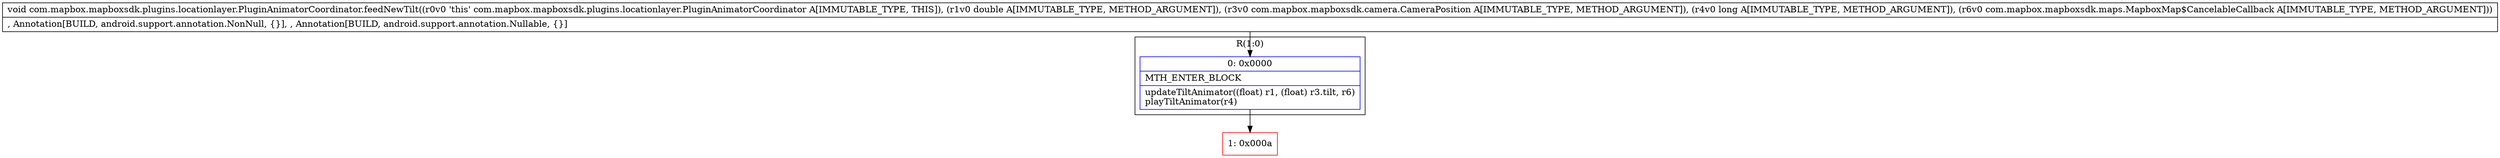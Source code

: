 digraph "CFG forcom.mapbox.mapboxsdk.plugins.locationlayer.PluginAnimatorCoordinator.feedNewTilt(DLcom\/mapbox\/mapboxsdk\/camera\/CameraPosition;JLcom\/mapbox\/mapboxsdk\/maps\/MapboxMap$CancelableCallback;)V" {
subgraph cluster_Region_562130181 {
label = "R(1:0)";
node [shape=record,color=blue];
Node_0 [shape=record,label="{0\:\ 0x0000|MTH_ENTER_BLOCK\l|updateTiltAnimator((float) r1, (float) r3.tilt, r6)\lplayTiltAnimator(r4)\l}"];
}
Node_1 [shape=record,color=red,label="{1\:\ 0x000a}"];
MethodNode[shape=record,label="{void com.mapbox.mapboxsdk.plugins.locationlayer.PluginAnimatorCoordinator.feedNewTilt((r0v0 'this' com.mapbox.mapboxsdk.plugins.locationlayer.PluginAnimatorCoordinator A[IMMUTABLE_TYPE, THIS]), (r1v0 double A[IMMUTABLE_TYPE, METHOD_ARGUMENT]), (r3v0 com.mapbox.mapboxsdk.camera.CameraPosition A[IMMUTABLE_TYPE, METHOD_ARGUMENT]), (r4v0 long A[IMMUTABLE_TYPE, METHOD_ARGUMENT]), (r6v0 com.mapbox.mapboxsdk.maps.MapboxMap$CancelableCallback A[IMMUTABLE_TYPE, METHOD_ARGUMENT]))  | , Annotation[BUILD, android.support.annotation.NonNull, \{\}], , Annotation[BUILD, android.support.annotation.Nullable, \{\}]\l}"];
MethodNode -> Node_0;
Node_0 -> Node_1;
}

